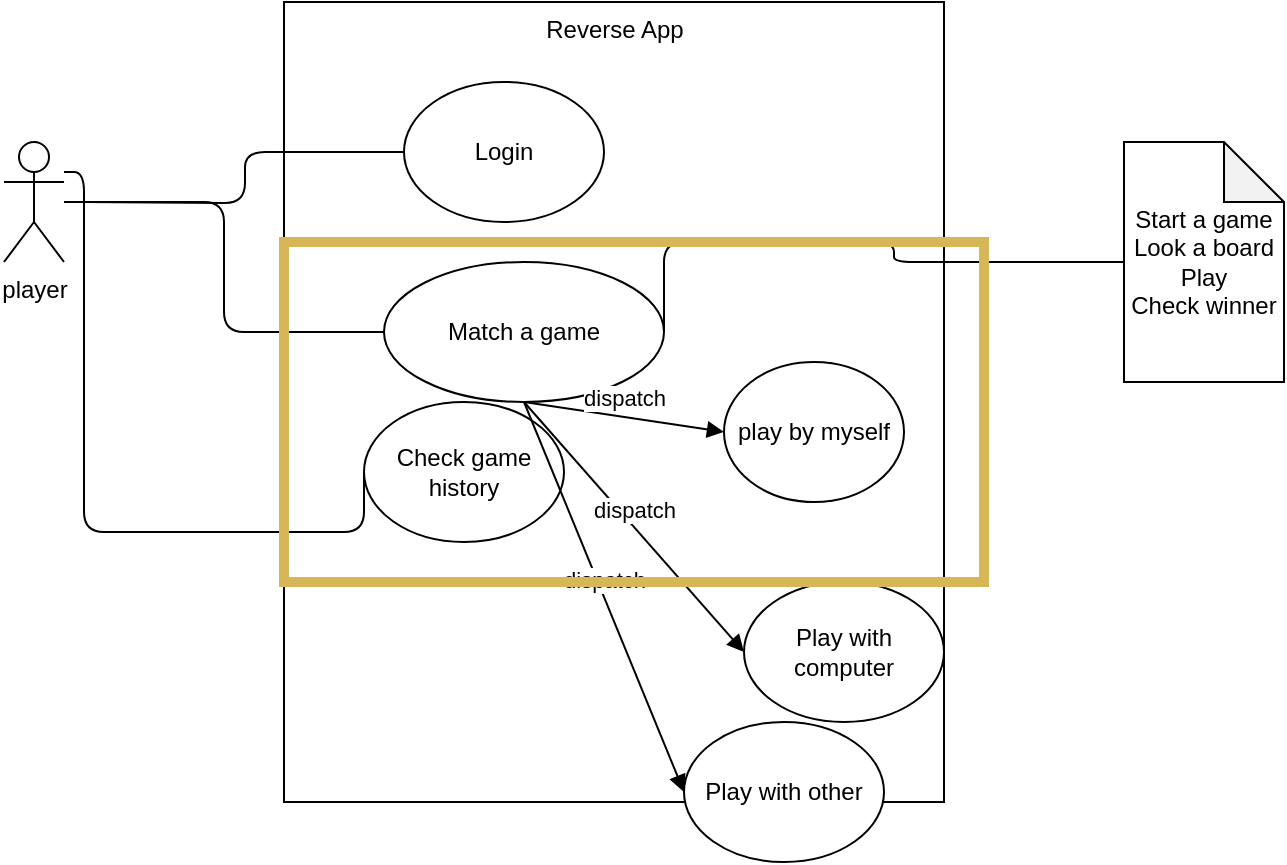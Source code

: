 <mxfile>
    <diagram id="GE7w3PuAN3QK9X_fuTCc" name="Page-1">
        <mxGraphModel dx="792" dy="467" grid="1" gridSize="10" guides="1" tooltips="1" connect="1" arrows="1" fold="1" page="1" pageScale="1" pageWidth="850" pageHeight="1100" math="0" shadow="0">
            <root>
                <mxCell id="0"/>
                <mxCell id="1" parent="0"/>
                <mxCell id="2" value="Reverse App" style="html=1;align=center;verticalAlign=top;" vertex="1" parent="1">
                    <mxGeometry x="220" y="120" width="330" height="400" as="geometry"/>
                </mxCell>
                <mxCell id="3" value="player" style="shape=umlActor;verticalLabelPosition=bottom;verticalAlign=top;html=1;" vertex="1" parent="1">
                    <mxGeometry x="80" y="190" width="30" height="60" as="geometry"/>
                </mxCell>
                <mxCell id="4" value="Match a game" style="ellipse;whiteSpace=wrap;html=1;" vertex="1" parent="1">
                    <mxGeometry x="270" y="250" width="140" height="70" as="geometry"/>
                </mxCell>
                <mxCell id="8" value="" style="endArrow=none;html=1;edgeStyle=orthogonalEdgeStyle;entryX=0;entryY=0.5;entryDx=0;entryDy=0;" edge="1" parent="1" source="3" target="4">
                    <mxGeometry relative="1" as="geometry">
                        <mxPoint x="340" y="280" as="sourcePoint"/>
                        <mxPoint x="500" y="280" as="targetPoint"/>
                    </mxGeometry>
                </mxCell>
                <mxCell id="11" value="Start a game&lt;br&gt;Look a board&lt;br&gt;Play&lt;br&gt;Check winner" style="shape=note;whiteSpace=wrap;html=1;backgroundOutline=1;darkOpacity=0.05;" vertex="1" parent="1">
                    <mxGeometry x="640" y="190" width="80" height="120" as="geometry"/>
                </mxCell>
                <mxCell id="12" value="" style="endArrow=none;html=1;edgeStyle=orthogonalEdgeStyle;exitX=1;exitY=0.5;exitDx=0;exitDy=0;" edge="1" parent="1" source="4" target="11">
                    <mxGeometry relative="1" as="geometry">
                        <mxPoint x="340" y="230" as="sourcePoint"/>
                        <mxPoint x="500" y="230" as="targetPoint"/>
                        <Array as="points">
                            <mxPoint x="410" y="240"/>
                            <mxPoint x="525" y="240"/>
                            <mxPoint x="525" y="250"/>
                        </Array>
                    </mxGeometry>
                </mxCell>
                <mxCell id="15" value="Login" style="ellipse;whiteSpace=wrap;html=1;" vertex="1" parent="1">
                    <mxGeometry x="280" y="160" width="100" height="70" as="geometry"/>
                </mxCell>
                <mxCell id="16" value="Check game history" style="ellipse;whiteSpace=wrap;html=1;" vertex="1" parent="1">
                    <mxGeometry x="260" y="320" width="100" height="70" as="geometry"/>
                </mxCell>
                <mxCell id="17" value="" style="endArrow=none;html=1;edgeStyle=orthogonalEdgeStyle;entryX=0;entryY=0.5;entryDx=0;entryDy=0;" edge="1" parent="1" target="15">
                    <mxGeometry relative="1" as="geometry">
                        <mxPoint x="120" y="220" as="sourcePoint"/>
                        <mxPoint x="280" y="295" as="targetPoint"/>
                    </mxGeometry>
                </mxCell>
                <mxCell id="18" value="" style="endArrow=none;html=1;edgeStyle=orthogonalEdgeStyle;exitX=0;exitY=0.5;exitDx=0;exitDy=0;" edge="1" parent="1" source="16" target="3">
                    <mxGeometry relative="1" as="geometry">
                        <mxPoint x="130" y="230" as="sourcePoint"/>
                        <mxPoint x="120" y="230" as="targetPoint"/>
                        <Array as="points">
                            <mxPoint x="120" y="385"/>
                            <mxPoint x="120" y="205"/>
                        </Array>
                    </mxGeometry>
                </mxCell>
                <mxCell id="19" value="play by myself" style="ellipse;whiteSpace=wrap;html=1;" vertex="1" parent="1">
                    <mxGeometry x="440" y="300" width="90" height="70" as="geometry"/>
                </mxCell>
                <mxCell id="20" value="Play with computer" style="ellipse;whiteSpace=wrap;html=1;" vertex="1" parent="1">
                    <mxGeometry x="450" y="410" width="100" height="70" as="geometry"/>
                </mxCell>
                <mxCell id="21" value="Play with other" style="ellipse;whiteSpace=wrap;html=1;" vertex="1" parent="1">
                    <mxGeometry x="420" y="480" width="100" height="70" as="geometry"/>
                </mxCell>
                <mxCell id="22" value="dispatch" style="html=1;verticalAlign=bottom;endArrow=block;exitX=0.5;exitY=1;exitDx=0;exitDy=0;entryX=0;entryY=0.5;entryDx=0;entryDy=0;" edge="1" parent="1" source="4" target="19">
                    <mxGeometry width="80" relative="1" as="geometry">
                        <mxPoint x="380" y="320" as="sourcePoint"/>
                        <mxPoint x="460" y="320" as="targetPoint"/>
                    </mxGeometry>
                </mxCell>
                <mxCell id="23" value="dispatch" style="html=1;verticalAlign=bottom;endArrow=block;entryX=0;entryY=0.5;entryDx=0;entryDy=0;" edge="1" parent="1" target="20">
                    <mxGeometry width="80" relative="1" as="geometry">
                        <mxPoint x="340" y="320" as="sourcePoint"/>
                        <mxPoint x="450" y="345" as="targetPoint"/>
                    </mxGeometry>
                </mxCell>
                <mxCell id="24" value="dispatch" style="html=1;verticalAlign=bottom;endArrow=block;entryX=0;entryY=0.5;entryDx=0;entryDy=0;exitX=0.5;exitY=1;exitDx=0;exitDy=0;" edge="1" parent="1" source="4" target="21">
                    <mxGeometry width="80" relative="1" as="geometry">
                        <mxPoint x="350" y="330" as="sourcePoint"/>
                        <mxPoint x="445" y="415" as="targetPoint"/>
                    </mxGeometry>
                </mxCell>
                <mxCell id="26" value="" style="rounded=0;whiteSpace=wrap;html=1;fillColor=none;strokeWidth=5;strokeColor=#d6b656;" vertex="1" parent="1">
                    <mxGeometry x="220" y="240" width="350" height="170" as="geometry"/>
                </mxCell>
            </root>
        </mxGraphModel>
    </diagram>
</mxfile>
